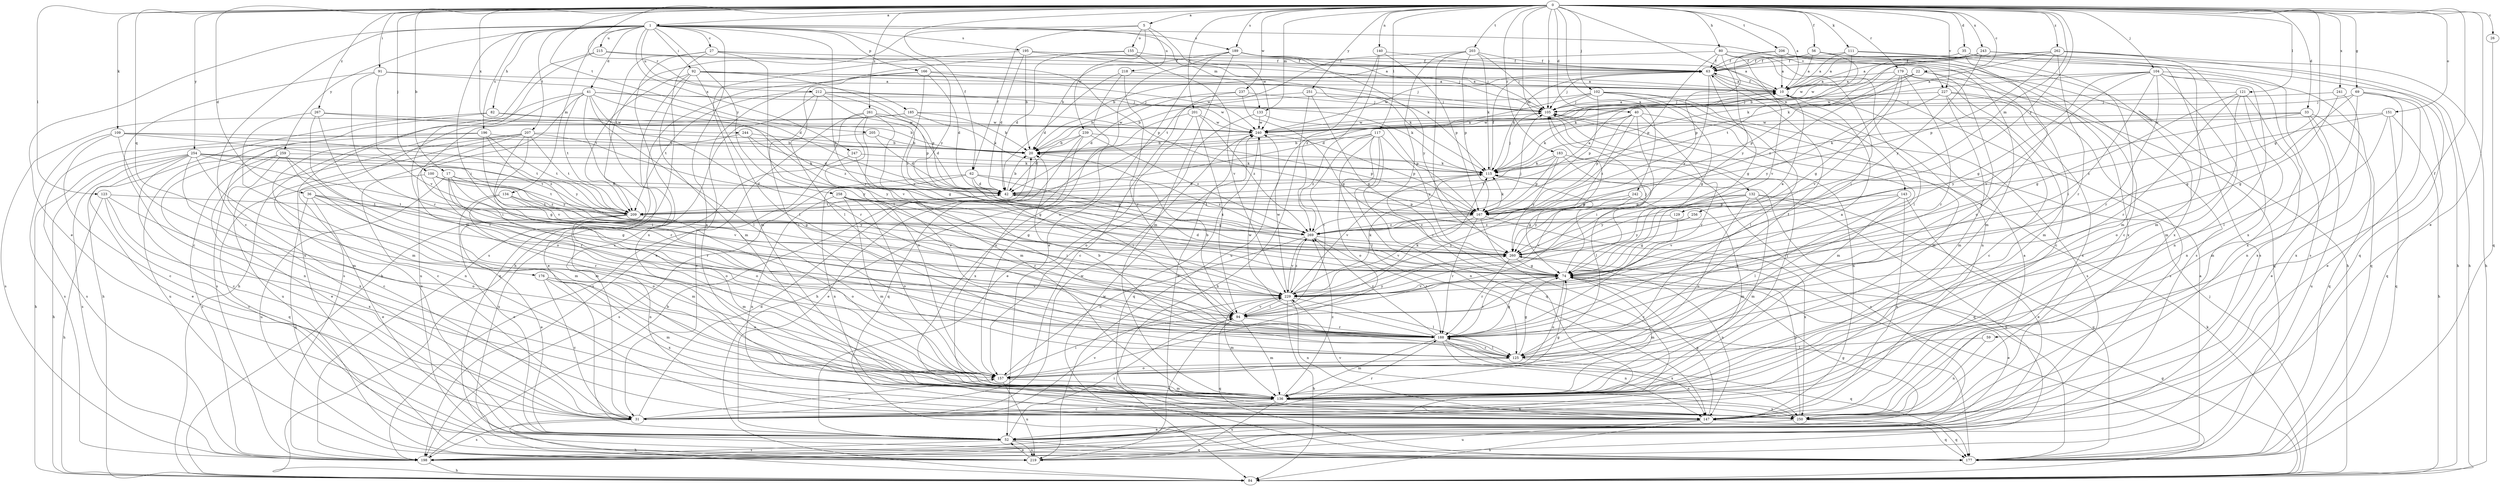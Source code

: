 strict digraph  {
0;
1;
5;
10;
17;
20;
22;
26;
27;
31;
33;
35;
36;
40;
41;
42;
52;
56;
59;
62;
63;
69;
74;
80;
82;
84;
91;
92;
94;
100;
102;
104;
105;
109;
111;
115;
117;
121;
123;
125;
129;
132;
133;
134;
136;
140;
143;
147;
151;
155;
157;
166;
167;
176;
177;
179;
183;
185;
188;
189;
195;
196;
198;
201;
203;
205;
206;
207;
209;
212;
215;
218;
219;
227;
229;
237;
239;
240;
241;
242;
243;
244;
247;
250;
251;
254;
256;
258;
259;
260;
261;
262;
267;
269;
0 -> 1  [label=a];
0 -> 5  [label=a];
0 -> 10  [label=a];
0 -> 17  [label=b];
0 -> 22  [label=c];
0 -> 26  [label=c];
0 -> 33  [label=d];
0 -> 35  [label=d];
0 -> 36  [label=d];
0 -> 40  [label=d];
0 -> 52  [label=e];
0 -> 56  [label=f];
0 -> 59  [label=f];
0 -> 62  [label=f];
0 -> 69  [label=g];
0 -> 74  [label=g];
0 -> 80  [label=h];
0 -> 91  [label=i];
0 -> 100  [label=j];
0 -> 102  [label=j];
0 -> 104  [label=j];
0 -> 105  [label=j];
0 -> 109  [label=k];
0 -> 111  [label=k];
0 -> 117  [label=l];
0 -> 121  [label=l];
0 -> 123  [label=l];
0 -> 129  [label=m];
0 -> 132  [label=m];
0 -> 133  [label=m];
0 -> 140  [label=n];
0 -> 143  [label=n];
0 -> 151  [label=o];
0 -> 176  [label=q];
0 -> 179  [label=r];
0 -> 183  [label=r];
0 -> 185  [label=r];
0 -> 189  [label=s];
0 -> 201  [label=t];
0 -> 203  [label=t];
0 -> 205  [label=t];
0 -> 206  [label=t];
0 -> 227  [label=v];
0 -> 237  [label=w];
0 -> 241  [label=x];
0 -> 242  [label=x];
0 -> 243  [label=x];
0 -> 244  [label=x];
0 -> 251  [label=y];
0 -> 254  [label=y];
0 -> 256  [label=y];
0 -> 261  [label=z];
0 -> 262  [label=z];
0 -> 267  [label=z];
1 -> 27  [label=c];
1 -> 31  [label=c];
1 -> 41  [label=d];
1 -> 52  [label=e];
1 -> 82  [label=h];
1 -> 92  [label=i];
1 -> 94  [label=i];
1 -> 133  [label=m];
1 -> 134  [label=m];
1 -> 166  [label=p];
1 -> 188  [label=r];
1 -> 189  [label=s];
1 -> 195  [label=s];
1 -> 196  [label=s];
1 -> 207  [label=t];
1 -> 212  [label=u];
1 -> 215  [label=u];
1 -> 227  [label=v];
1 -> 247  [label=x];
1 -> 250  [label=x];
1 -> 258  [label=y];
1 -> 259  [label=y];
1 -> 260  [label=y];
5 -> 62  [label=f];
5 -> 155  [label=o];
5 -> 209  [label=t];
5 -> 218  [label=u];
5 -> 239  [label=w];
5 -> 240  [label=w];
10 -> 63  [label=f];
10 -> 105  [label=j];
17 -> 42  [label=d];
17 -> 157  [label=o];
17 -> 188  [label=r];
17 -> 219  [label=u];
17 -> 229  [label=v];
17 -> 269  [label=z];
20 -> 10  [label=a];
20 -> 52  [label=e];
20 -> 115  [label=k];
22 -> 10  [label=a];
22 -> 115  [label=k];
22 -> 136  [label=m];
22 -> 188  [label=r];
22 -> 269  [label=z];
26 -> 177  [label=q];
27 -> 63  [label=f];
27 -> 84  [label=h];
27 -> 125  [label=l];
27 -> 167  [label=p];
27 -> 198  [label=s];
27 -> 250  [label=x];
31 -> 42  [label=d];
31 -> 84  [label=h];
31 -> 157  [label=o];
31 -> 188  [label=r];
31 -> 198  [label=s];
31 -> 229  [label=v];
31 -> 240  [label=w];
33 -> 52  [label=e];
33 -> 115  [label=k];
33 -> 177  [label=q];
33 -> 219  [label=u];
33 -> 240  [label=w];
33 -> 260  [label=y];
35 -> 10  [label=a];
35 -> 63  [label=f];
35 -> 84  [label=h];
35 -> 157  [label=o];
35 -> 198  [label=s];
36 -> 52  [label=e];
36 -> 74  [label=g];
36 -> 157  [label=o];
36 -> 177  [label=q];
36 -> 188  [label=r];
36 -> 209  [label=t];
40 -> 94  [label=i];
40 -> 115  [label=k];
40 -> 136  [label=m];
40 -> 167  [label=p];
40 -> 188  [label=r];
40 -> 240  [label=w];
40 -> 269  [label=z];
41 -> 84  [label=h];
41 -> 105  [label=j];
41 -> 125  [label=l];
41 -> 177  [label=q];
41 -> 188  [label=r];
41 -> 198  [label=s];
41 -> 209  [label=t];
41 -> 219  [label=u];
41 -> 229  [label=v];
41 -> 240  [label=w];
42 -> 10  [label=a];
42 -> 20  [label=b];
42 -> 167  [label=p];
42 -> 209  [label=t];
42 -> 269  [label=z];
52 -> 74  [label=g];
52 -> 94  [label=i];
52 -> 177  [label=q];
52 -> 198  [label=s];
52 -> 219  [label=u];
56 -> 10  [label=a];
56 -> 31  [label=c];
56 -> 63  [label=f];
56 -> 209  [label=t];
56 -> 250  [label=x];
59 -> 125  [label=l];
59 -> 147  [label=n];
62 -> 42  [label=d];
62 -> 74  [label=g];
62 -> 94  [label=i];
62 -> 147  [label=n];
62 -> 198  [label=s];
62 -> 269  [label=z];
63 -> 10  [label=a];
63 -> 74  [label=g];
63 -> 105  [label=j];
63 -> 115  [label=k];
63 -> 147  [label=n];
63 -> 240  [label=w];
63 -> 260  [label=y];
69 -> 52  [label=e];
69 -> 74  [label=g];
69 -> 105  [label=j];
69 -> 125  [label=l];
69 -> 177  [label=q];
69 -> 250  [label=x];
74 -> 10  [label=a];
74 -> 42  [label=d];
74 -> 52  [label=e];
74 -> 105  [label=j];
74 -> 136  [label=m];
74 -> 157  [label=o];
74 -> 188  [label=r];
74 -> 229  [label=v];
80 -> 20  [label=b];
80 -> 63  [label=f];
80 -> 84  [label=h];
80 -> 94  [label=i];
80 -> 125  [label=l];
80 -> 167  [label=p];
80 -> 229  [label=v];
80 -> 260  [label=y];
82 -> 84  [label=h];
82 -> 198  [label=s];
82 -> 240  [label=w];
82 -> 269  [label=z];
84 -> 74  [label=g];
84 -> 105  [label=j];
84 -> 115  [label=k];
91 -> 10  [label=a];
91 -> 31  [label=c];
91 -> 42  [label=d];
91 -> 188  [label=r];
91 -> 229  [label=v];
92 -> 10  [label=a];
92 -> 31  [label=c];
92 -> 105  [label=j];
92 -> 115  [label=k];
92 -> 125  [label=l];
92 -> 136  [label=m];
92 -> 167  [label=p];
92 -> 209  [label=t];
94 -> 20  [label=b];
94 -> 115  [label=k];
94 -> 136  [label=m];
94 -> 177  [label=q];
94 -> 188  [label=r];
94 -> 229  [label=v];
94 -> 260  [label=y];
100 -> 42  [label=d];
100 -> 74  [label=g];
100 -> 157  [label=o];
100 -> 177  [label=q];
100 -> 209  [label=t];
102 -> 20  [label=b];
102 -> 42  [label=d];
102 -> 74  [label=g];
102 -> 105  [label=j];
102 -> 125  [label=l];
102 -> 136  [label=m];
102 -> 167  [label=p];
102 -> 198  [label=s];
104 -> 10  [label=a];
104 -> 74  [label=g];
104 -> 94  [label=i];
104 -> 136  [label=m];
104 -> 147  [label=n];
104 -> 177  [label=q];
104 -> 188  [label=r];
104 -> 229  [label=v];
104 -> 240  [label=w];
104 -> 250  [label=x];
105 -> 10  [label=a];
105 -> 147  [label=n];
105 -> 240  [label=w];
109 -> 20  [label=b];
109 -> 31  [label=c];
109 -> 136  [label=m];
109 -> 198  [label=s];
109 -> 209  [label=t];
109 -> 269  [label=z];
111 -> 10  [label=a];
111 -> 63  [label=f];
111 -> 136  [label=m];
111 -> 198  [label=s];
111 -> 240  [label=w];
115 -> 42  [label=d];
115 -> 63  [label=f];
115 -> 74  [label=g];
115 -> 105  [label=j];
115 -> 177  [label=q];
115 -> 229  [label=v];
117 -> 20  [label=b];
117 -> 94  [label=i];
117 -> 125  [label=l];
117 -> 147  [label=n];
117 -> 157  [label=o];
117 -> 177  [label=q];
117 -> 260  [label=y];
117 -> 269  [label=z];
121 -> 74  [label=g];
121 -> 105  [label=j];
121 -> 147  [label=n];
121 -> 157  [label=o];
121 -> 188  [label=r];
121 -> 250  [label=x];
123 -> 31  [label=c];
123 -> 84  [label=h];
123 -> 157  [label=o];
123 -> 209  [label=t];
123 -> 250  [label=x];
125 -> 20  [label=b];
125 -> 63  [label=f];
125 -> 74  [label=g];
125 -> 147  [label=n];
125 -> 157  [label=o];
125 -> 188  [label=r];
129 -> 74  [label=g];
129 -> 269  [label=z];
132 -> 136  [label=m];
132 -> 157  [label=o];
132 -> 167  [label=p];
132 -> 177  [label=q];
132 -> 209  [label=t];
132 -> 219  [label=u];
132 -> 260  [label=y];
133 -> 157  [label=o];
133 -> 167  [label=p];
133 -> 240  [label=w];
134 -> 52  [label=e];
134 -> 136  [label=m];
134 -> 209  [label=t];
134 -> 229  [label=v];
134 -> 260  [label=y];
136 -> 31  [label=c];
136 -> 74  [label=g];
136 -> 105  [label=j];
136 -> 147  [label=n];
136 -> 219  [label=u];
136 -> 250  [label=x];
136 -> 269  [label=z];
140 -> 63  [label=f];
140 -> 167  [label=p];
140 -> 219  [label=u];
140 -> 269  [label=z];
143 -> 52  [label=e];
143 -> 125  [label=l];
143 -> 147  [label=n];
143 -> 167  [label=p];
143 -> 229  [label=v];
147 -> 10  [label=a];
147 -> 74  [label=g];
147 -> 84  [label=h];
147 -> 177  [label=q];
147 -> 219  [label=u];
147 -> 240  [label=w];
151 -> 84  [label=h];
151 -> 136  [label=m];
151 -> 177  [label=q];
151 -> 240  [label=w];
151 -> 269  [label=z];
155 -> 42  [label=d];
155 -> 63  [label=f];
155 -> 198  [label=s];
155 -> 229  [label=v];
157 -> 94  [label=i];
157 -> 136  [label=m];
157 -> 219  [label=u];
166 -> 10  [label=a];
166 -> 42  [label=d];
166 -> 84  [label=h];
166 -> 125  [label=l];
166 -> 229  [label=v];
166 -> 240  [label=w];
167 -> 31  [label=c];
167 -> 115  [label=k];
167 -> 188  [label=r];
167 -> 229  [label=v];
167 -> 250  [label=x];
167 -> 269  [label=z];
176 -> 31  [label=c];
176 -> 136  [label=m];
176 -> 157  [label=o];
176 -> 229  [label=v];
176 -> 250  [label=x];
177 -> 10  [label=a];
177 -> 240  [label=w];
179 -> 10  [label=a];
179 -> 31  [label=c];
179 -> 74  [label=g];
179 -> 167  [label=p];
179 -> 177  [label=q];
179 -> 188  [label=r];
179 -> 229  [label=v];
183 -> 115  [label=k];
183 -> 125  [label=l];
183 -> 167  [label=p];
183 -> 198  [label=s];
183 -> 209  [label=t];
183 -> 260  [label=y];
185 -> 20  [label=b];
185 -> 94  [label=i];
185 -> 115  [label=k];
185 -> 198  [label=s];
185 -> 240  [label=w];
188 -> 10  [label=a];
188 -> 74  [label=g];
188 -> 125  [label=l];
188 -> 136  [label=m];
188 -> 147  [label=n];
188 -> 177  [label=q];
188 -> 240  [label=w];
188 -> 250  [label=x];
188 -> 269  [label=z];
189 -> 10  [label=a];
189 -> 20  [label=b];
189 -> 52  [label=e];
189 -> 63  [label=f];
189 -> 105  [label=j];
189 -> 136  [label=m];
189 -> 157  [label=o];
189 -> 260  [label=y];
195 -> 20  [label=b];
195 -> 42  [label=d];
195 -> 63  [label=f];
195 -> 105  [label=j];
195 -> 115  [label=k];
195 -> 136  [label=m];
196 -> 20  [label=b];
196 -> 198  [label=s];
196 -> 209  [label=t];
196 -> 219  [label=u];
196 -> 229  [label=v];
196 -> 260  [label=y];
198 -> 20  [label=b];
198 -> 84  [label=h];
201 -> 52  [label=e];
201 -> 84  [label=h];
201 -> 94  [label=i];
201 -> 240  [label=w];
201 -> 269  [label=z];
203 -> 31  [label=c];
203 -> 63  [label=f];
203 -> 84  [label=h];
203 -> 105  [label=j];
203 -> 115  [label=k];
203 -> 167  [label=p];
203 -> 209  [label=t];
205 -> 20  [label=b];
205 -> 42  [label=d];
205 -> 147  [label=n];
206 -> 10  [label=a];
206 -> 63  [label=f];
206 -> 136  [label=m];
206 -> 167  [label=p];
206 -> 198  [label=s];
206 -> 250  [label=x];
207 -> 20  [label=b];
207 -> 31  [label=c];
207 -> 52  [label=e];
207 -> 94  [label=i];
207 -> 147  [label=n];
207 -> 188  [label=r];
207 -> 209  [label=t];
207 -> 219  [label=u];
207 -> 260  [label=y];
209 -> 52  [label=e];
209 -> 136  [label=m];
209 -> 147  [label=n];
209 -> 157  [label=o];
212 -> 52  [label=e];
212 -> 105  [label=j];
212 -> 115  [label=k];
212 -> 125  [label=l];
212 -> 167  [label=p];
212 -> 209  [label=t];
212 -> 269  [label=z];
215 -> 10  [label=a];
215 -> 63  [label=f];
215 -> 136  [label=m];
215 -> 219  [label=u];
218 -> 10  [label=a];
218 -> 42  [label=d];
218 -> 147  [label=n];
218 -> 188  [label=r];
219 -> 52  [label=e];
219 -> 94  [label=i];
227 -> 31  [label=c];
227 -> 105  [label=j];
227 -> 136  [label=m];
227 -> 198  [label=s];
227 -> 250  [label=x];
227 -> 260  [label=y];
229 -> 84  [label=h];
229 -> 94  [label=i];
229 -> 105  [label=j];
229 -> 115  [label=k];
229 -> 125  [label=l];
229 -> 136  [label=m];
229 -> 147  [label=n];
229 -> 240  [label=w];
229 -> 269  [label=z];
237 -> 31  [label=c];
237 -> 42  [label=d];
237 -> 74  [label=g];
237 -> 105  [label=j];
239 -> 20  [label=b];
239 -> 42  [label=d];
239 -> 167  [label=p];
239 -> 177  [label=q];
239 -> 250  [label=x];
239 -> 269  [label=z];
240 -> 20  [label=b];
240 -> 167  [label=p];
240 -> 177  [label=q];
241 -> 74  [label=g];
241 -> 105  [label=j];
241 -> 147  [label=n];
242 -> 136  [label=m];
242 -> 167  [label=p];
242 -> 229  [label=v];
242 -> 260  [label=y];
243 -> 10  [label=a];
243 -> 63  [label=f];
243 -> 84  [label=h];
243 -> 115  [label=k];
243 -> 136  [label=m];
243 -> 240  [label=w];
243 -> 260  [label=y];
244 -> 20  [label=b];
244 -> 42  [label=d];
244 -> 84  [label=h];
244 -> 260  [label=y];
247 -> 74  [label=g];
247 -> 115  [label=k];
247 -> 219  [label=u];
250 -> 52  [label=e];
250 -> 177  [label=q];
250 -> 229  [label=v];
250 -> 260  [label=y];
251 -> 20  [label=b];
251 -> 74  [label=g];
251 -> 84  [label=h];
251 -> 105  [label=j];
254 -> 31  [label=c];
254 -> 52  [label=e];
254 -> 74  [label=g];
254 -> 84  [label=h];
254 -> 115  [label=k];
254 -> 136  [label=m];
254 -> 198  [label=s];
254 -> 209  [label=t];
254 -> 250  [label=x];
254 -> 260  [label=y];
256 -> 260  [label=y];
256 -> 269  [label=z];
258 -> 74  [label=g];
258 -> 94  [label=i];
258 -> 136  [label=m];
258 -> 147  [label=n];
258 -> 157  [label=o];
258 -> 167  [label=p];
258 -> 188  [label=r];
259 -> 31  [label=c];
259 -> 52  [label=e];
259 -> 115  [label=k];
259 -> 136  [label=m];
259 -> 188  [label=r];
259 -> 198  [label=s];
260 -> 74  [label=g];
260 -> 147  [label=n];
260 -> 188  [label=r];
261 -> 31  [label=c];
261 -> 42  [label=d];
261 -> 74  [label=g];
261 -> 136  [label=m];
261 -> 157  [label=o];
261 -> 198  [label=s];
261 -> 240  [label=w];
262 -> 20  [label=b];
262 -> 63  [label=f];
262 -> 84  [label=h];
262 -> 115  [label=k];
262 -> 167  [label=p];
262 -> 177  [label=q];
262 -> 188  [label=r];
262 -> 250  [label=x];
267 -> 20  [label=b];
267 -> 136  [label=m];
267 -> 157  [label=o];
267 -> 188  [label=r];
267 -> 240  [label=w];
269 -> 105  [label=j];
269 -> 157  [label=o];
269 -> 188  [label=r];
269 -> 229  [label=v];
269 -> 260  [label=y];
}
